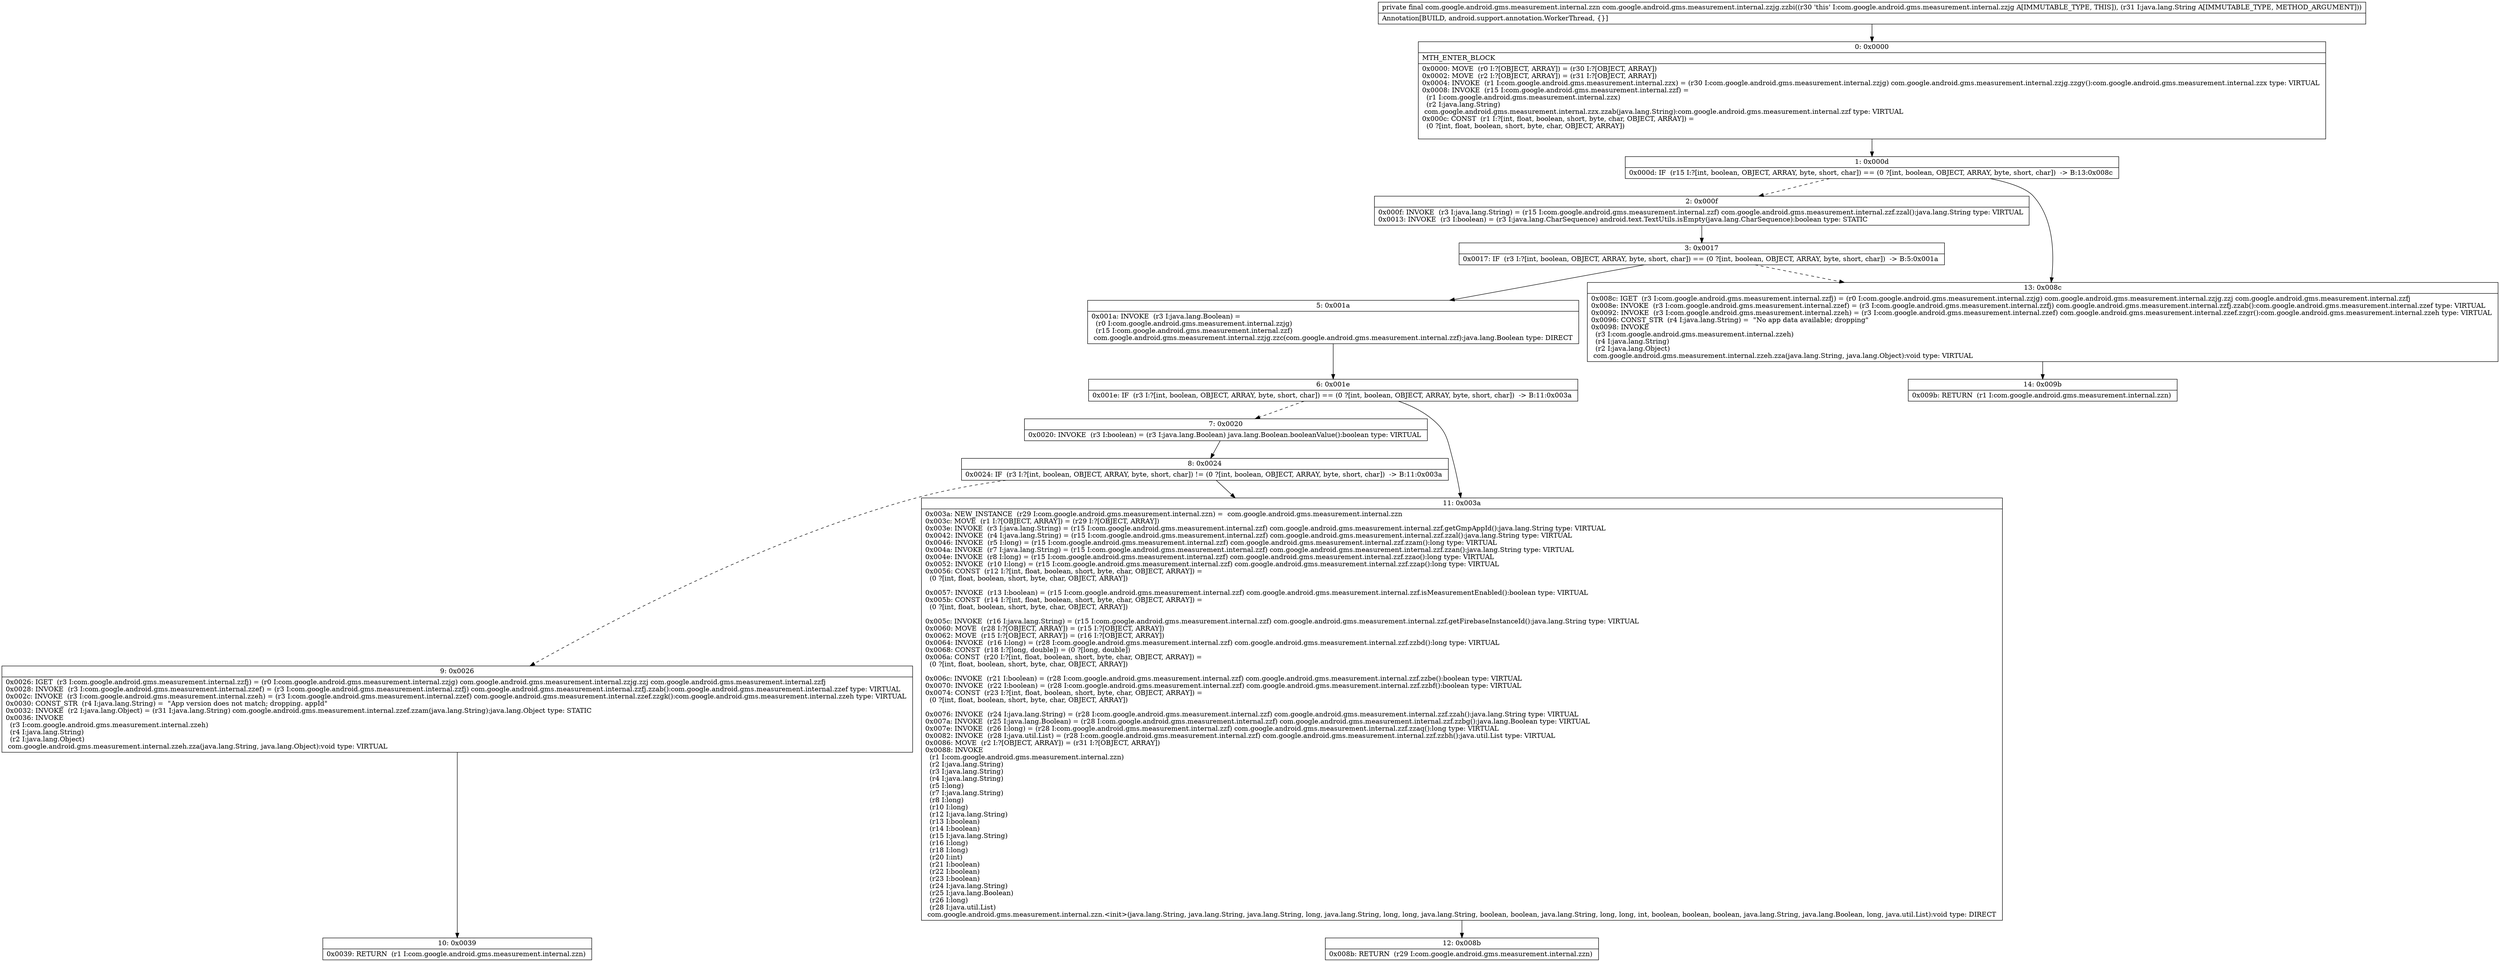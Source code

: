 digraph "CFG forcom.google.android.gms.measurement.internal.zzjg.zzbi(Ljava\/lang\/String;)Lcom\/google\/android\/gms\/measurement\/internal\/zzn;" {
Node_0 [shape=record,label="{0\:\ 0x0000|MTH_ENTER_BLOCK\l|0x0000: MOVE  (r0 I:?[OBJECT, ARRAY]) = (r30 I:?[OBJECT, ARRAY]) \l0x0002: MOVE  (r2 I:?[OBJECT, ARRAY]) = (r31 I:?[OBJECT, ARRAY]) \l0x0004: INVOKE  (r1 I:com.google.android.gms.measurement.internal.zzx) = (r30 I:com.google.android.gms.measurement.internal.zzjg) com.google.android.gms.measurement.internal.zzjg.zzgy():com.google.android.gms.measurement.internal.zzx type: VIRTUAL \l0x0008: INVOKE  (r15 I:com.google.android.gms.measurement.internal.zzf) = \l  (r1 I:com.google.android.gms.measurement.internal.zzx)\l  (r2 I:java.lang.String)\l com.google.android.gms.measurement.internal.zzx.zzab(java.lang.String):com.google.android.gms.measurement.internal.zzf type: VIRTUAL \l0x000c: CONST  (r1 I:?[int, float, boolean, short, byte, char, OBJECT, ARRAY]) = \l  (0 ?[int, float, boolean, short, byte, char, OBJECT, ARRAY])\l \l}"];
Node_1 [shape=record,label="{1\:\ 0x000d|0x000d: IF  (r15 I:?[int, boolean, OBJECT, ARRAY, byte, short, char]) == (0 ?[int, boolean, OBJECT, ARRAY, byte, short, char])  \-\> B:13:0x008c \l}"];
Node_2 [shape=record,label="{2\:\ 0x000f|0x000f: INVOKE  (r3 I:java.lang.String) = (r15 I:com.google.android.gms.measurement.internal.zzf) com.google.android.gms.measurement.internal.zzf.zzal():java.lang.String type: VIRTUAL \l0x0013: INVOKE  (r3 I:boolean) = (r3 I:java.lang.CharSequence) android.text.TextUtils.isEmpty(java.lang.CharSequence):boolean type: STATIC \l}"];
Node_3 [shape=record,label="{3\:\ 0x0017|0x0017: IF  (r3 I:?[int, boolean, OBJECT, ARRAY, byte, short, char]) == (0 ?[int, boolean, OBJECT, ARRAY, byte, short, char])  \-\> B:5:0x001a \l}"];
Node_5 [shape=record,label="{5\:\ 0x001a|0x001a: INVOKE  (r3 I:java.lang.Boolean) = \l  (r0 I:com.google.android.gms.measurement.internal.zzjg)\l  (r15 I:com.google.android.gms.measurement.internal.zzf)\l com.google.android.gms.measurement.internal.zzjg.zzc(com.google.android.gms.measurement.internal.zzf):java.lang.Boolean type: DIRECT \l}"];
Node_6 [shape=record,label="{6\:\ 0x001e|0x001e: IF  (r3 I:?[int, boolean, OBJECT, ARRAY, byte, short, char]) == (0 ?[int, boolean, OBJECT, ARRAY, byte, short, char])  \-\> B:11:0x003a \l}"];
Node_7 [shape=record,label="{7\:\ 0x0020|0x0020: INVOKE  (r3 I:boolean) = (r3 I:java.lang.Boolean) java.lang.Boolean.booleanValue():boolean type: VIRTUAL \l}"];
Node_8 [shape=record,label="{8\:\ 0x0024|0x0024: IF  (r3 I:?[int, boolean, OBJECT, ARRAY, byte, short, char]) != (0 ?[int, boolean, OBJECT, ARRAY, byte, short, char])  \-\> B:11:0x003a \l}"];
Node_9 [shape=record,label="{9\:\ 0x0026|0x0026: IGET  (r3 I:com.google.android.gms.measurement.internal.zzfj) = (r0 I:com.google.android.gms.measurement.internal.zzjg) com.google.android.gms.measurement.internal.zzjg.zzj com.google.android.gms.measurement.internal.zzfj \l0x0028: INVOKE  (r3 I:com.google.android.gms.measurement.internal.zzef) = (r3 I:com.google.android.gms.measurement.internal.zzfj) com.google.android.gms.measurement.internal.zzfj.zzab():com.google.android.gms.measurement.internal.zzef type: VIRTUAL \l0x002c: INVOKE  (r3 I:com.google.android.gms.measurement.internal.zzeh) = (r3 I:com.google.android.gms.measurement.internal.zzef) com.google.android.gms.measurement.internal.zzef.zzgk():com.google.android.gms.measurement.internal.zzeh type: VIRTUAL \l0x0030: CONST_STR  (r4 I:java.lang.String) =  \"App version does not match; dropping. appId\" \l0x0032: INVOKE  (r2 I:java.lang.Object) = (r31 I:java.lang.String) com.google.android.gms.measurement.internal.zzef.zzam(java.lang.String):java.lang.Object type: STATIC \l0x0036: INVOKE  \l  (r3 I:com.google.android.gms.measurement.internal.zzeh)\l  (r4 I:java.lang.String)\l  (r2 I:java.lang.Object)\l com.google.android.gms.measurement.internal.zzeh.zza(java.lang.String, java.lang.Object):void type: VIRTUAL \l}"];
Node_10 [shape=record,label="{10\:\ 0x0039|0x0039: RETURN  (r1 I:com.google.android.gms.measurement.internal.zzn) \l}"];
Node_11 [shape=record,label="{11\:\ 0x003a|0x003a: NEW_INSTANCE  (r29 I:com.google.android.gms.measurement.internal.zzn) =  com.google.android.gms.measurement.internal.zzn \l0x003c: MOVE  (r1 I:?[OBJECT, ARRAY]) = (r29 I:?[OBJECT, ARRAY]) \l0x003e: INVOKE  (r3 I:java.lang.String) = (r15 I:com.google.android.gms.measurement.internal.zzf) com.google.android.gms.measurement.internal.zzf.getGmpAppId():java.lang.String type: VIRTUAL \l0x0042: INVOKE  (r4 I:java.lang.String) = (r15 I:com.google.android.gms.measurement.internal.zzf) com.google.android.gms.measurement.internal.zzf.zzal():java.lang.String type: VIRTUAL \l0x0046: INVOKE  (r5 I:long) = (r15 I:com.google.android.gms.measurement.internal.zzf) com.google.android.gms.measurement.internal.zzf.zzam():long type: VIRTUAL \l0x004a: INVOKE  (r7 I:java.lang.String) = (r15 I:com.google.android.gms.measurement.internal.zzf) com.google.android.gms.measurement.internal.zzf.zzan():java.lang.String type: VIRTUAL \l0x004e: INVOKE  (r8 I:long) = (r15 I:com.google.android.gms.measurement.internal.zzf) com.google.android.gms.measurement.internal.zzf.zzao():long type: VIRTUAL \l0x0052: INVOKE  (r10 I:long) = (r15 I:com.google.android.gms.measurement.internal.zzf) com.google.android.gms.measurement.internal.zzf.zzap():long type: VIRTUAL \l0x0056: CONST  (r12 I:?[int, float, boolean, short, byte, char, OBJECT, ARRAY]) = \l  (0 ?[int, float, boolean, short, byte, char, OBJECT, ARRAY])\l \l0x0057: INVOKE  (r13 I:boolean) = (r15 I:com.google.android.gms.measurement.internal.zzf) com.google.android.gms.measurement.internal.zzf.isMeasurementEnabled():boolean type: VIRTUAL \l0x005b: CONST  (r14 I:?[int, float, boolean, short, byte, char, OBJECT, ARRAY]) = \l  (0 ?[int, float, boolean, short, byte, char, OBJECT, ARRAY])\l \l0x005c: INVOKE  (r16 I:java.lang.String) = (r15 I:com.google.android.gms.measurement.internal.zzf) com.google.android.gms.measurement.internal.zzf.getFirebaseInstanceId():java.lang.String type: VIRTUAL \l0x0060: MOVE  (r28 I:?[OBJECT, ARRAY]) = (r15 I:?[OBJECT, ARRAY]) \l0x0062: MOVE  (r15 I:?[OBJECT, ARRAY]) = (r16 I:?[OBJECT, ARRAY]) \l0x0064: INVOKE  (r16 I:long) = (r28 I:com.google.android.gms.measurement.internal.zzf) com.google.android.gms.measurement.internal.zzf.zzbd():long type: VIRTUAL \l0x0068: CONST  (r18 I:?[long, double]) = (0 ?[long, double]) \l0x006a: CONST  (r20 I:?[int, float, boolean, short, byte, char, OBJECT, ARRAY]) = \l  (0 ?[int, float, boolean, short, byte, char, OBJECT, ARRAY])\l \l0x006c: INVOKE  (r21 I:boolean) = (r28 I:com.google.android.gms.measurement.internal.zzf) com.google.android.gms.measurement.internal.zzf.zzbe():boolean type: VIRTUAL \l0x0070: INVOKE  (r22 I:boolean) = (r28 I:com.google.android.gms.measurement.internal.zzf) com.google.android.gms.measurement.internal.zzf.zzbf():boolean type: VIRTUAL \l0x0074: CONST  (r23 I:?[int, float, boolean, short, byte, char, OBJECT, ARRAY]) = \l  (0 ?[int, float, boolean, short, byte, char, OBJECT, ARRAY])\l \l0x0076: INVOKE  (r24 I:java.lang.String) = (r28 I:com.google.android.gms.measurement.internal.zzf) com.google.android.gms.measurement.internal.zzf.zzah():java.lang.String type: VIRTUAL \l0x007a: INVOKE  (r25 I:java.lang.Boolean) = (r28 I:com.google.android.gms.measurement.internal.zzf) com.google.android.gms.measurement.internal.zzf.zzbg():java.lang.Boolean type: VIRTUAL \l0x007e: INVOKE  (r26 I:long) = (r28 I:com.google.android.gms.measurement.internal.zzf) com.google.android.gms.measurement.internal.zzf.zzaq():long type: VIRTUAL \l0x0082: INVOKE  (r28 I:java.util.List) = (r28 I:com.google.android.gms.measurement.internal.zzf) com.google.android.gms.measurement.internal.zzf.zzbh():java.util.List type: VIRTUAL \l0x0086: MOVE  (r2 I:?[OBJECT, ARRAY]) = (r31 I:?[OBJECT, ARRAY]) \l0x0088: INVOKE  \l  (r1 I:com.google.android.gms.measurement.internal.zzn)\l  (r2 I:java.lang.String)\l  (r3 I:java.lang.String)\l  (r4 I:java.lang.String)\l  (r5 I:long)\l  (r7 I:java.lang.String)\l  (r8 I:long)\l  (r10 I:long)\l  (r12 I:java.lang.String)\l  (r13 I:boolean)\l  (r14 I:boolean)\l  (r15 I:java.lang.String)\l  (r16 I:long)\l  (r18 I:long)\l  (r20 I:int)\l  (r21 I:boolean)\l  (r22 I:boolean)\l  (r23 I:boolean)\l  (r24 I:java.lang.String)\l  (r25 I:java.lang.Boolean)\l  (r26 I:long)\l  (r28 I:java.util.List)\l com.google.android.gms.measurement.internal.zzn.\<init\>(java.lang.String, java.lang.String, java.lang.String, long, java.lang.String, long, long, java.lang.String, boolean, boolean, java.lang.String, long, long, int, boolean, boolean, boolean, java.lang.String, java.lang.Boolean, long, java.util.List):void type: DIRECT \l}"];
Node_12 [shape=record,label="{12\:\ 0x008b|0x008b: RETURN  (r29 I:com.google.android.gms.measurement.internal.zzn) \l}"];
Node_13 [shape=record,label="{13\:\ 0x008c|0x008c: IGET  (r3 I:com.google.android.gms.measurement.internal.zzfj) = (r0 I:com.google.android.gms.measurement.internal.zzjg) com.google.android.gms.measurement.internal.zzjg.zzj com.google.android.gms.measurement.internal.zzfj \l0x008e: INVOKE  (r3 I:com.google.android.gms.measurement.internal.zzef) = (r3 I:com.google.android.gms.measurement.internal.zzfj) com.google.android.gms.measurement.internal.zzfj.zzab():com.google.android.gms.measurement.internal.zzef type: VIRTUAL \l0x0092: INVOKE  (r3 I:com.google.android.gms.measurement.internal.zzeh) = (r3 I:com.google.android.gms.measurement.internal.zzef) com.google.android.gms.measurement.internal.zzef.zzgr():com.google.android.gms.measurement.internal.zzeh type: VIRTUAL \l0x0096: CONST_STR  (r4 I:java.lang.String) =  \"No app data available; dropping\" \l0x0098: INVOKE  \l  (r3 I:com.google.android.gms.measurement.internal.zzeh)\l  (r4 I:java.lang.String)\l  (r2 I:java.lang.Object)\l com.google.android.gms.measurement.internal.zzeh.zza(java.lang.String, java.lang.Object):void type: VIRTUAL \l}"];
Node_14 [shape=record,label="{14\:\ 0x009b|0x009b: RETURN  (r1 I:com.google.android.gms.measurement.internal.zzn) \l}"];
MethodNode[shape=record,label="{private final com.google.android.gms.measurement.internal.zzn com.google.android.gms.measurement.internal.zzjg.zzbi((r30 'this' I:com.google.android.gms.measurement.internal.zzjg A[IMMUTABLE_TYPE, THIS]), (r31 I:java.lang.String A[IMMUTABLE_TYPE, METHOD_ARGUMENT]))  | Annotation[BUILD, android.support.annotation.WorkerThread, \{\}]\l}"];
MethodNode -> Node_0;
Node_0 -> Node_1;
Node_1 -> Node_2[style=dashed];
Node_1 -> Node_13;
Node_2 -> Node_3;
Node_3 -> Node_5;
Node_3 -> Node_13[style=dashed];
Node_5 -> Node_6;
Node_6 -> Node_7[style=dashed];
Node_6 -> Node_11;
Node_7 -> Node_8;
Node_8 -> Node_9[style=dashed];
Node_8 -> Node_11;
Node_9 -> Node_10;
Node_11 -> Node_12;
Node_13 -> Node_14;
}

